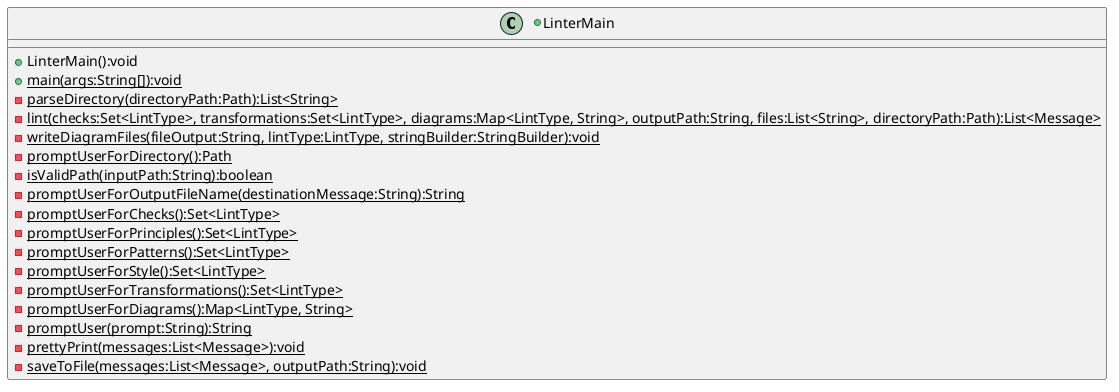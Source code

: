 @startuml
+class LinterMain{
	+LinterMain():void
	+{static}main(args:String[]):void
	-{static}parseDirectory(directoryPath:Path):List<String>
	-{static}lint(checks:Set<LintType>, transformations:Set<LintType>, diagrams:Map<LintType, String>, outputPath:String, files:List<String>, directoryPath:Path):List<Message>
	-{static}writeDiagramFiles(fileOutput:String, lintType:LintType, stringBuilder:StringBuilder):void
	-{static}promptUserForDirectory():Path
	-{static}isValidPath(inputPath:String):boolean
	-{static}promptUserForOutputFileName(destinationMessage:String):String
	-{static}promptUserForChecks():Set<LintType>
	-{static}promptUserForPrinciples():Set<LintType>
	-{static}promptUserForPatterns():Set<LintType>
	-{static}promptUserForStyle():Set<LintType>
	-{static}promptUserForTransformations():Set<LintType>
	-{static}promptUserForDiagrams():Map<LintType, String>
	-{static}promptUser(prompt:String):String
	-{static}prettyPrint(messages:List<Message>):void
	-{static}saveToFile(messages:List<Message>, outputPath:String):void
	}

@enduml